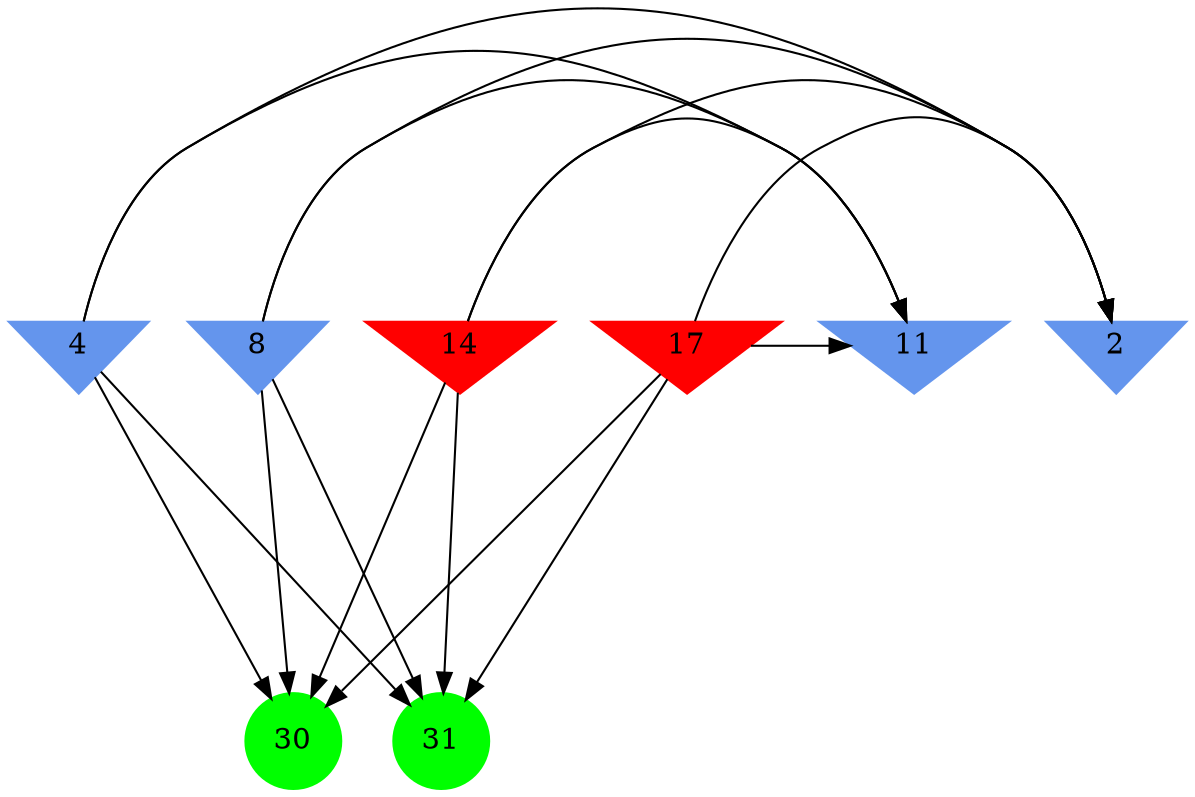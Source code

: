 digraph brain {
	ranksep=2.0;
	2 [shape=invtriangle,style=filled,color=cornflowerblue];
	4 [shape=invtriangle,style=filled,color=cornflowerblue];
	8 [shape=invtriangle,style=filled,color=cornflowerblue];
	11 [shape=invtriangle,style=filled,color=cornflowerblue];
	14 [shape=invtriangle,style=filled,color=red];
	17 [shape=invtriangle,style=filled,color=red];
	30 [shape=circle,style=filled,color=green];
	31 [shape=circle,style=filled,color=green];
	8	->	31;
	8	->	30;
	8	->	2;
	8	->	11;
	17	->	31;
	17	->	30;
	17	->	2;
	17	->	11;
	4	->	31;
	4	->	30;
	4	->	2;
	4	->	11;
	14	->	31;
	14	->	30;
	14	->	2;
	14	->	11;
	{ rank=same; 2; 4; 8; 11; 14; 17; }
	{ rank=same; }
	{ rank=same; 30; 31; }
}
